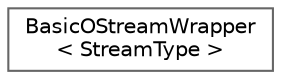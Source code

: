 digraph "Graphical Class Hierarchy"
{
 // LATEX_PDF_SIZE
  bgcolor="transparent";
  edge [fontname=Helvetica,fontsize=10,labelfontname=Helvetica,labelfontsize=10];
  node [fontname=Helvetica,fontsize=10,shape=box,height=0.2,width=0.4];
  rankdir="LR";
  Node0 [id="Node000000",label="BasicOStreamWrapper\l\< StreamType \>",height=0.2,width=0.4,color="grey40", fillcolor="white", style="filled",URL="$class_basic_o_stream_wrapper.html",tooltip="Wrapper of std::basic_ostream into RapidJSON's Stream concept."];
}
